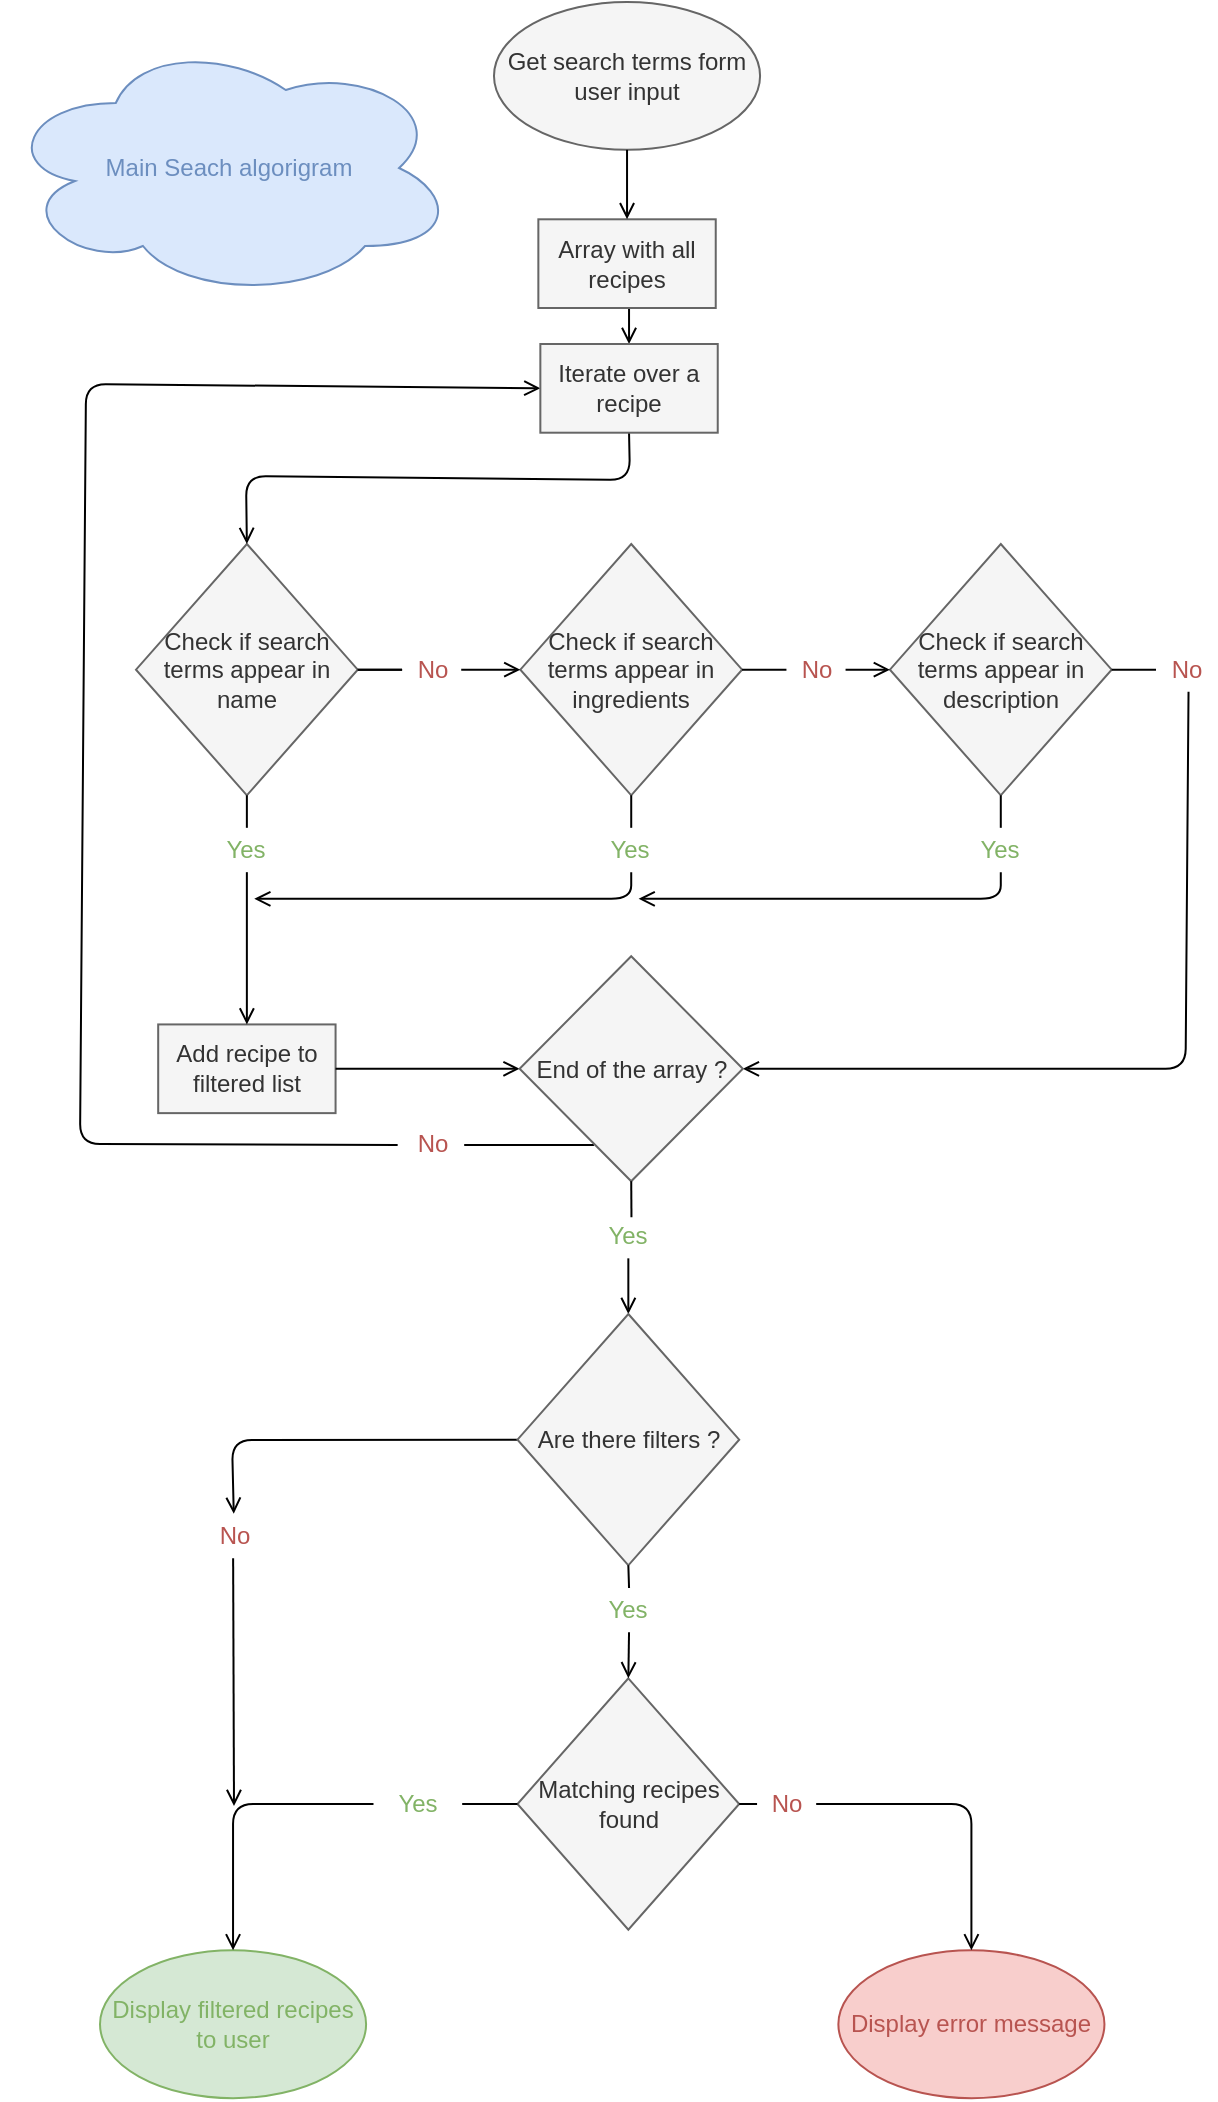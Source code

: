 <mxfile>
    <diagram id="o4fNZJuDy019MxmTEXdE" name="main-search">
        <mxGraphModel dx="1856" dy="1152" grid="0" gridSize="10" guides="1" tooltips="1" connect="1" arrows="1" fold="1" page="1" pageScale="1" pageWidth="850" pageHeight="1100" background="#ffffff" math="0" shadow="0">
            <root>
                <mxCell id="0"/>
                <mxCell id="1" parent="0"/>
                <mxCell id="14" value="Check if search terms appear in name" style="rhombus;whiteSpace=wrap;html=1;fillColor=#f5f5f5;fontColor=#333333;strokeColor=#666666;movable=1;resizable=1;rotatable=1;deletable=1;editable=1;connectable=1;" parent="1" vertex="1">
                    <mxGeometry x="189.001" y="300.998" width="110.87" height="125.652" as="geometry"/>
                </mxCell>
                <mxCell id="29" style="edgeStyle=none;html=1;fontColor=#B85450;entryX=0.5;entryY=0;entryDx=0;entryDy=0;strokeColor=#000000;endArrow=open;endFill=0;movable=1;resizable=1;rotatable=1;deletable=1;editable=1;connectable=1;startArrow=none;exitX=0.5;exitY=1;exitDx=0;exitDy=0;" parent="1" source="106" target="14" edge="1">
                    <mxGeometry relative="1" as="geometry">
                        <mxPoint x="261.175" y="261.435" as="targetPoint"/>
                        <Array as="points">
                            <mxPoint x="436" y="269"/>
                            <mxPoint x="244" y="267"/>
                        </Array>
                        <mxPoint x="429" y="300" as="sourcePoint"/>
                    </mxGeometry>
                </mxCell>
                <mxCell id="35" style="edgeStyle=none;html=1;exitX=0.5;exitY=1;exitDx=0;exitDy=0;fontColor=#B85450;strokeColor=#000000;endArrow=open;endFill=0;movable=1;resizable=1;rotatable=1;deletable=1;editable=1;connectable=1;" parent="1" source="60" edge="1">
                    <mxGeometry relative="1" as="geometry">
                        <mxPoint x="248.132" y="478.389" as="targetPoint"/>
                        <Array as="points">
                            <mxPoint x="436.611" y="478.389"/>
                        </Array>
                    </mxGeometry>
                </mxCell>
                <mxCell id="15" value="Check if search terms appear in ingredients&lt;span style=&quot;color: rgba(0, 0, 0, 0); font-family: monospace; font-size: 0px; text-align: start;&quot;&gt;%3CmxGraphModel%3E%3Croot%3E%3CmxCell%20id%3D%220%22%2F%3E%3CmxCell%20id%3D%221%22%20parent%3D%220%22%2F%3E%3CmxCell%20id%3D%222%22%20value%3D%22Check%20if%20search%20terms%20appear%20in%20title%22%20style%3D%22rhombus%3BwhiteSpace%3Dwrap%3Bhtml%3D1%3BfillColor%3D%23f5f5f5%3BfontColor%3D%23333333%3BstrokeColor%3D%23666666%3B%22%20vertex%3D%221%22%20parent%3D%221%22%3E%3CmxGeometry%20x%3D%22100%22%20y%3D%22300%22%20width%3D%22150%22%20height%3D%22170%22%20as%3D%22geometry%22%2F%3E%3C%2FmxCell%3E%3C%2Froot%3E%3C%2FmxGraphModel%3E&lt;/span&gt;" style="rhombus;whiteSpace=wrap;html=1;fillColor=#f5f5f5;fontColor=#333333;strokeColor=#666666;movable=1;resizable=1;rotatable=1;deletable=1;editable=1;connectable=1;" parent="1" vertex="1">
                    <mxGeometry x="381.176" y="300.998" width="110.87" height="125.652" as="geometry"/>
                </mxCell>
                <mxCell id="36" style="edgeStyle=none;html=1;fontColor=#B85450;strokeColor=#000000;endArrow=open;endFill=0;exitX=0.5;exitY=1;exitDx=0;exitDy=0;movable=1;resizable=1;rotatable=1;deletable=1;editable=1;connectable=1;" parent="1" source="61" edge="1">
                    <mxGeometry relative="1" as="geometry">
                        <mxPoint x="440.307" y="478.389" as="targetPoint"/>
                        <mxPoint x="622.874" y="459.172" as="sourcePoint"/>
                        <Array as="points">
                            <mxPoint x="621.395" y="478.389"/>
                        </Array>
                    </mxGeometry>
                </mxCell>
                <mxCell id="16" value="Check if search terms appear in description&lt;span style=&quot;color: rgba(0, 0, 0, 0); font-family: monospace; font-size: 0px; text-align: start;&quot;&gt;%3CmxGraphModel%3E%3Croot%3E%3CmxCell%20id%3D%220%22%2F%3E%3CmxCell%20id%3D%221%22%20parent%3D%220%22%2F%3E%3CmxCell%20id%3D%222%22%20value%3D%22Check%20if%20search%20terms%20appear%20in%20title%22%20style%3D%22rhombus%3BwhiteSpace%3Dwrap%3Bhtml%3D1%3BfillColor%3D%23f5f5f5%3BfontColor%3D%23333333%3BstrokeColor%3D%23666666%3B%22%20vertex%3D%221%22%20parent%3D%221%22%3E%3CmxGeometry%20x%3D%22100%22%20y%3D%22300%22%20width%3D%22150%22%20height%3D%22170%22%20as%3D%22geometry%22%2F%3E%3C%2FmxCell%3E%3C%2Froot%3E%3C%2FmxGraphModel%3E&lt;/span&gt;" style="rhombus;whiteSpace=wrap;html=1;fillColor=#f5f5f5;fontColor=#333333;strokeColor=#666666;movable=1;resizable=1;rotatable=1;deletable=1;editable=1;connectable=1;" parent="1" vertex="1">
                    <mxGeometry x="565.96" y="300.998" width="110.87" height="125.652" as="geometry"/>
                </mxCell>
                <mxCell id="17" value="Add recipe to filtered list" style="whiteSpace=wrap;html=1;fillColor=#f5f5f5;fontColor=#333333;strokeColor=#666666;movable=1;resizable=1;rotatable=1;deletable=1;editable=1;connectable=1;" parent="1" vertex="1">
                    <mxGeometry x="200.088" y="541.215" width="88.696" height="44.348" as="geometry"/>
                </mxCell>
                <mxCell id="47" value="" style="edgeStyle=none;html=1;exitX=1;exitY=0.5;exitDx=0;exitDy=0;entryX=0;entryY=0.5;entryDx=0;entryDy=0;fontColor=#B85450;endArrow=none;strokeColor=#000000;endFill=0;movable=1;resizable=1;rotatable=1;deletable=1;editable=1;connectable=1;" parent="1" source="15" target="40" edge="1">
                    <mxGeometry relative="1" as="geometry">
                        <mxPoint x="492.047" y="363.824" as="sourcePoint"/>
                        <mxPoint x="565.96" y="363.824" as="targetPoint"/>
                    </mxGeometry>
                </mxCell>
                <mxCell id="40" value="No" style="text;html=1;align=center;verticalAlign=middle;resizable=1;points=[];autosize=1;strokeColor=none;fillColor=none;fontColor=#B85450;movable=1;rotatable=1;deletable=1;editable=1;connectable=1;" parent="1" vertex="1">
                    <mxGeometry x="514.221" y="352.737" width="29.565" height="22.174" as="geometry"/>
                </mxCell>
                <mxCell id="33" style="edgeStyle=none;html=1;exitX=1;exitY=0.5;exitDx=0;exitDy=0;entryX=0;entryY=0.5;entryDx=0;entryDy=0;fontColor=#B85450;startArrow=none;strokeColor=#000000;endArrow=open;endFill=0;movable=1;resizable=1;rotatable=1;deletable=1;editable=1;connectable=1;" parent="1" source="40" target="16" edge="1">
                    <mxGeometry relative="1" as="geometry"/>
                </mxCell>
                <mxCell id="48" value="" style="edgeStyle=none;html=1;exitX=1;exitY=0.5;exitDx=0;exitDy=0;fontColor=#B85450;endArrow=none;strokeColor=#000000;endFill=0;movable=1;resizable=1;rotatable=1;deletable=1;editable=1;connectable=1;" parent="1" source="14" target="39" edge="1">
                    <mxGeometry relative="1" as="geometry">
                        <mxPoint x="299.871" y="363.824" as="sourcePoint"/>
                        <mxPoint x="381.176" y="363.824" as="targetPoint"/>
                    </mxGeometry>
                </mxCell>
                <mxCell id="109" value="" style="edgeStyle=none;html=1;fontColor=#6C8EBF;strokeColor=#000000;endArrow=none;endFill=0;" parent="1" source="39" target="14" edge="1">
                    <mxGeometry relative="1" as="geometry"/>
                </mxCell>
                <mxCell id="39" value="No" style="text;html=1;align=center;verticalAlign=middle;resizable=1;points=[];autosize=1;strokeColor=none;fillColor=none;fontColor=#B85450;movable=1;rotatable=1;deletable=1;editable=1;connectable=1;" parent="1" vertex="1">
                    <mxGeometry x="322.045" y="352.737" width="29.565" height="22.174" as="geometry"/>
                </mxCell>
                <mxCell id="32" style="edgeStyle=none;html=1;exitX=1;exitY=0.5;exitDx=0;exitDy=0;fontColor=#B85450;startArrow=none;strokeColor=#000000;endArrow=open;endFill=0;movable=1;resizable=1;rotatable=1;deletable=1;editable=1;connectable=1;" parent="1" source="39" target="15" edge="1">
                    <mxGeometry relative="1" as="geometry"/>
                </mxCell>
                <mxCell id="54" style="edgeStyle=none;html=1;exitX=0.55;exitY=1;exitDx=0;exitDy=0;entryX=1;entryY=0.5;entryDx=0;entryDy=0;fontColor=#B85450;startArrow=none;exitPerimeter=0;strokeColor=#000000;endArrow=open;endFill=0;movable=1;resizable=1;rotatable=1;deletable=1;editable=1;connectable=1;" parent="1" target="78" edge="1">
                    <mxGeometry relative="1" as="geometry">
                        <mxPoint x="665.743" y="563.389" as="targetPoint"/>
                        <mxPoint x="715.266" y="374.911" as="sourcePoint"/>
                        <Array as="points">
                            <mxPoint x="713.787" y="563.389"/>
                        </Array>
                    </mxGeometry>
                </mxCell>
                <mxCell id="55" value="" style="edgeStyle=none;html=1;exitX=1;exitY=0.5;exitDx=0;exitDy=0;entryX=0;entryY=0.5;entryDx=0;entryDy=0;fontColor=#B85450;endArrow=none;strokeColor=#000000;endFill=0;movable=1;resizable=1;rotatable=1;deletable=1;editable=1;connectable=1;" parent="1" edge="1">
                    <mxGeometry relative="1" as="geometry">
                        <mxPoint x="676.831" y="363.824" as="sourcePoint"/>
                        <mxPoint x="699.005" y="363.824" as="targetPoint"/>
                    </mxGeometry>
                </mxCell>
                <mxCell id="56" value="No" style="text;html=1;align=center;verticalAlign=middle;resizable=1;points=[];autosize=1;strokeColor=none;fillColor=none;fontColor=#B85450;movable=1;rotatable=1;deletable=1;editable=1;connectable=1;" parent="1" vertex="1">
                    <mxGeometry x="699.005" y="352.737" width="29.565" height="22.174" as="geometry"/>
                </mxCell>
                <mxCell id="59" value="Yes" style="text;strokeColor=none;align=center;fillColor=none;html=1;verticalAlign=middle;whiteSpace=wrap;rounded=0;labelBackgroundColor=none;fontColor=#82B366;movable=1;resizable=1;rotatable=1;deletable=1;editable=1;connectable=1;" parent="1" vertex="1">
                    <mxGeometry x="222.262" y="442.911" width="44.348" height="22.174" as="geometry"/>
                </mxCell>
                <mxCell id="64" style="edgeStyle=none;html=1;exitX=0.5;exitY=1;exitDx=0;exitDy=0;entryX=0.5;entryY=0;entryDx=0;entryDy=0;strokeColor=#000000;strokeWidth=1;fontColor=#82B366;endArrow=none;endFill=0;movable=1;resizable=1;rotatable=1;deletable=1;editable=1;connectable=1;" parent="1" source="14" target="59" edge="1">
                    <mxGeometry relative="1" as="geometry"/>
                </mxCell>
                <mxCell id="30" style="edgeStyle=none;html=1;exitX=0.5;exitY=1;exitDx=0;exitDy=0;fontColor=#B85450;strokeColor=#000000;endArrow=open;endFill=0;movable=1;resizable=1;rotatable=1;deletable=1;editable=1;connectable=1;" parent="1" source="59" target="17" edge="1">
                    <mxGeometry relative="1" as="geometry"/>
                </mxCell>
                <mxCell id="60" value="Yes" style="text;strokeColor=none;align=center;fillColor=none;html=1;verticalAlign=middle;whiteSpace=wrap;rounded=0;labelBackgroundColor=none;fontColor=#82B366;movable=1;resizable=1;rotatable=1;deletable=1;editable=1;connectable=1;" parent="1" vertex="1">
                    <mxGeometry x="414.437" y="442.911" width="44.348" height="22.174" as="geometry"/>
                </mxCell>
                <mxCell id="62" style="edgeStyle=none;html=1;exitX=0.5;exitY=1;exitDx=0;exitDy=0;entryX=0.5;entryY=0;entryDx=0;entryDy=0;strokeColor=#000000;strokeWidth=1;fontColor=#82B366;endArrow=none;endFill=0;movable=1;resizable=1;rotatable=1;deletable=1;editable=1;connectable=1;" parent="1" source="15" target="60" edge="1">
                    <mxGeometry relative="1" as="geometry"/>
                </mxCell>
                <mxCell id="61" value="Yes" style="text;strokeColor=none;align=center;fillColor=none;html=1;verticalAlign=middle;whiteSpace=wrap;rounded=0;labelBackgroundColor=none;fontColor=#82B366;movable=1;resizable=1;rotatable=1;deletable=1;editable=1;connectable=1;" parent="1" vertex="1">
                    <mxGeometry x="599.221" y="442.911" width="44.348" height="22.174" as="geometry"/>
                </mxCell>
                <mxCell id="63" style="edgeStyle=none;html=1;exitX=0.5;exitY=1;exitDx=0;exitDy=0;strokeColor=#000000;strokeWidth=1;fontColor=#82B366;endArrow=none;endFill=0;movable=1;resizable=1;rotatable=1;deletable=1;editable=1;connectable=1;" parent="1" source="16" target="61" edge="1">
                    <mxGeometry relative="1" as="geometry"/>
                </mxCell>
                <mxCell id="79" style="edgeStyle=none;html=1;exitX=-0.075;exitY=0.533;exitDx=0;exitDy=0;strokeColor=#000000;strokeWidth=1;fontColor=#000000;endArrow=open;endFill=0;entryX=0;entryY=0.5;entryDx=0;entryDy=0;exitPerimeter=0;movable=1;resizable=1;rotatable=1;deletable=1;editable=1;connectable=1;" parent="1" source="85" target="106" edge="1">
                    <mxGeometry relative="1" as="geometry">
                        <mxPoint x="230.131" y="670.913" as="targetPoint"/>
                        <Array as="points">
                            <mxPoint x="161" y="601"/>
                            <mxPoint x="164" y="221"/>
                        </Array>
                    </mxGeometry>
                </mxCell>
                <mxCell id="72" style="edgeStyle=none;html=1;exitX=1;exitY=0.5;exitDx=0;exitDy=0;entryX=0;entryY=0.5;entryDx=0;entryDy=0;strokeColor=#000000;strokeWidth=1;fontColor=#82B366;endArrow=open;endFill=0;movable=1;resizable=1;rotatable=1;deletable=1;editable=1;connectable=1;" parent="1" source="17" target="78" edge="1">
                    <mxGeometry relative="1" as="geometry">
                        <mxPoint x="393.742" y="639.52" as="targetPoint"/>
                        <Array as="points"/>
                    </mxGeometry>
                </mxCell>
                <mxCell id="85" value="No" style="text;html=1;align=center;verticalAlign=middle;resizable=1;points=[];autosize=1;strokeColor=none;fillColor=none;fontColor=#B85450;movable=1;rotatable=1;deletable=1;editable=1;connectable=1;" parent="1" vertex="1">
                    <mxGeometry x="322.045" y="589.647" width="29.565" height="22.174" as="geometry"/>
                </mxCell>
                <mxCell id="86" style="edgeStyle=none;html=1;exitX=0.333;exitY=0.839;exitDx=0;exitDy=0;entryX=1.05;entryY=0.533;entryDx=0;entryDy=0;entryPerimeter=0;strokeColor=#000000;strokeWidth=1;fontColor=#000000;endArrow=none;endFill=0;exitPerimeter=0;movable=1;resizable=1;rotatable=1;deletable=1;editable=1;connectable=1;" parent="1" source="78" target="85" edge="1">
                    <mxGeometry relative="1" as="geometry"/>
                </mxCell>
                <mxCell id="10" value="&lt;div style=&quot;&quot;&gt;&lt;span style=&quot;background-color: initial;&quot;&gt;Get search terms form user input&lt;/span&gt;&lt;/div&gt;" style="ellipse;whiteSpace=wrap;html=1;fillColor=#f5f5f5;fontColor=#333333;strokeColor=#666666;movable=1;resizable=1;rotatable=1;deletable=1;editable=1;connectable=1;align=center;" parent="1" vertex="1">
                    <mxGeometry x="367.999" y="30" width="133.044" height="73.913" as="geometry"/>
                </mxCell>
                <mxCell id="107" style="edgeStyle=none;html=1;exitX=0.5;exitY=1;exitDx=0;exitDy=0;endArrow=open;endFill=0;strokeColor=#000000;" parent="1" target="106" edge="1">
                    <mxGeometry relative="1" as="geometry">
                        <mxPoint x="435.521" y="161" as="sourcePoint"/>
                    </mxGeometry>
                </mxCell>
                <mxCell id="11" value="Array with all recipes" style="whiteSpace=wrap;html=1;fillColor=#f5f5f5;strokeColor=#666666;fontColor=#333333;movable=1;resizable=1;rotatable=1;deletable=1;editable=1;connectable=1;" parent="1" vertex="1">
                    <mxGeometry x="390.173" y="138.652" width="88.696" height="44.348" as="geometry"/>
                </mxCell>
                <mxCell id="28" style="edgeStyle=none;html=1;exitX=0.5;exitY=1;exitDx=0;exitDy=0;entryX=0.5;entryY=0;entryDx=0;entryDy=0;fontColor=#B85450;strokeColor=#000000;strokeWidth=1;endArrow=open;endFill=0;movable=1;resizable=1;rotatable=1;deletable=1;editable=1;connectable=1;" parent="1" source="10" target="11" edge="1">
                    <mxGeometry relative="1" as="geometry"/>
                </mxCell>
                <mxCell id="106" value="Iterate over a recipe" style="whiteSpace=wrap;html=1;fillColor=#f5f5f5;strokeColor=#666666;fontColor=#333333;movable=1;resizable=1;rotatable=1;deletable=1;editable=1;connectable=1;" parent="1" vertex="1">
                    <mxGeometry x="391.173" y="201.002" width="88.696" height="44.348" as="geometry"/>
                </mxCell>
                <mxCell id="26" value="&lt;div style=&quot;&quot;&gt;&lt;span style=&quot;background-color: initial;&quot;&gt;Display filtered recipes to user&lt;/span&gt;&lt;/div&gt;" style="ellipse;whiteSpace=wrap;html=1;fillColor=#d5e8d4;strokeColor=#82b366;fontColor=#82B366;movable=1;resizable=1;rotatable=1;deletable=1;editable=1;connectable=1;align=center;" parent="1" vertex="1">
                    <mxGeometry x="171.004" y="1004.177" width="133.044" height="73.913" as="geometry"/>
                </mxCell>
                <mxCell id="27" value="&lt;div style=&quot;text-align: justify;&quot;&gt;&lt;span style=&quot;background-color: initial;&quot;&gt;Display error message&lt;/span&gt;&lt;/div&gt;" style="ellipse;whiteSpace=wrap;html=1;fillColor=#f8cecc;strokeColor=#b85450;fontColor=#B85450;movable=1;resizable=1;rotatable=1;deletable=1;editable=1;connectable=1;" parent="1" vertex="1">
                    <mxGeometry x="540.183" y="1004.177" width="133.044" height="73.913" as="geometry"/>
                </mxCell>
                <mxCell id="69" style="edgeStyle=none;html=1;exitX=0;exitY=0.5;exitDx=0;exitDy=0;strokeColor=#000000;strokeWidth=1;fontColor=#82B366;endArrow=open;endFill=0;entryX=0.5;entryY=0;entryDx=0;entryDy=0;startArrow=none;movable=1;resizable=1;rotatable=1;deletable=1;editable=1;connectable=1;" parent="1" source="92" target="26" edge="1">
                    <mxGeometry relative="1" as="geometry">
                        <Array as="points">
                            <mxPoint x="237.526" y="931.003"/>
                        </Array>
                    </mxGeometry>
                </mxCell>
                <mxCell id="91" style="edgeStyle=none;html=1;exitX=1;exitY=0.5;exitDx=0;exitDy=0;entryX=0.5;entryY=0;entryDx=0;entryDy=0;strokeColor=#000000;strokeWidth=1;fontColor=#000000;endArrow=open;endFill=0;startArrow=none;movable=1;resizable=1;rotatable=1;deletable=1;editable=1;connectable=1;" parent="1" source="94" target="27" edge="1">
                    <mxGeometry relative="1" as="geometry">
                        <Array as="points">
                            <mxPoint x="606.705" y="931.003"/>
                        </Array>
                    </mxGeometry>
                </mxCell>
                <mxCell id="67" value="Matching recipes found" style="rhombus;whiteSpace=wrap;html=1;fillColor=#f5f5f5;fontColor=#333333;strokeColor=#666666;movable=1;resizable=1;rotatable=1;deletable=1;editable=1;connectable=1;" parent="1" vertex="1">
                    <mxGeometry x="379.736" y="868.177" width="110.87" height="125.652" as="geometry"/>
                </mxCell>
                <mxCell id="78" value="&lt;div style=&quot;line-height: 100%;&quot;&gt;&lt;span style=&quot;background-color: initial;&quot;&gt;End of the array ?&lt;/span&gt;&lt;/div&gt;" style="rhombus;whiteSpace=wrap;html=1;fillColor=#f5f5f5;fontColor=#333333;strokeColor=#666666;align=center;movable=1;resizable=1;rotatable=1;deletable=1;editable=1;connectable=1;" parent="1" vertex="1">
                    <mxGeometry x="380.8" y="507.13" width="111.62" height="112.52" as="geometry"/>
                </mxCell>
                <mxCell id="120" style="edgeStyle=none;html=1;exitX=0.5;exitY=1;exitDx=0;exitDy=0;entryX=0.5;entryY=0;entryDx=0;entryDy=0;strokeColor=#000000;endArrow=open;endFill=0;" parent="1" source="87" edge="1">
                    <mxGeometry relative="1" as="geometry">
                        <mxPoint x="435.171" y="685.996" as="targetPoint"/>
                    </mxGeometry>
                </mxCell>
                <mxCell id="87" value="Yes" style="text;strokeColor=none;align=center;fillColor=none;html=1;verticalAlign=middle;whiteSpace=wrap;rounded=0;labelBackgroundColor=none;fontColor=#82B366;movable=1;resizable=1;rotatable=1;deletable=1;editable=1;connectable=1;" parent="1" vertex="1">
                    <mxGeometry x="412.997" y="635.995" width="44.348" height="22.174" as="geometry"/>
                </mxCell>
                <mxCell id="93" value="" style="edgeStyle=none;html=1;exitX=0;exitY=0.5;exitDx=0;exitDy=0;strokeColor=#000000;strokeWidth=1;fontColor=#82B366;endArrow=none;endFill=0;entryX=1;entryY=0.5;entryDx=0;entryDy=0;movable=1;resizable=1;rotatable=1;deletable=1;editable=1;connectable=1;" parent="1" source="67" target="92" edge="1">
                    <mxGeometry relative="1" as="geometry">
                        <mxPoint x="366.856" y="931.003" as="sourcePoint"/>
                        <mxPoint x="229.746" y="1004.177" as="targetPoint"/>
                        <Array as="points"/>
                    </mxGeometry>
                </mxCell>
                <mxCell id="92" value="Yes" style="text;strokeColor=none;align=center;fillColor=none;html=1;verticalAlign=middle;whiteSpace=wrap;rounded=0;labelBackgroundColor=none;fontColor=#82B366;movable=1;resizable=1;rotatable=1;deletable=1;editable=1;connectable=1;" parent="1" vertex="1">
                    <mxGeometry x="307.744" y="919.916" width="44.348" height="22.174" as="geometry"/>
                </mxCell>
                <mxCell id="95" value="" style="edgeStyle=none;html=1;exitX=1;exitY=0.5;exitDx=0;exitDy=0;entryX=0;entryY=0.5;entryDx=0;entryDy=0;strokeColor=#000000;strokeWidth=1;fontColor=#000000;endArrow=none;endFill=0;entryPerimeter=0;movable=1;resizable=1;rotatable=1;deletable=1;editable=1;connectable=1;" parent="1" source="67" target="94" edge="1">
                    <mxGeometry relative="1" as="geometry">
                        <mxPoint x="477.726" y="931.003" as="sourcePoint"/>
                        <mxPoint x="606.705" y="1004.177" as="targetPoint"/>
                        <Array as="points"/>
                    </mxGeometry>
                </mxCell>
                <mxCell id="94" value="No" style="text;html=1;align=center;verticalAlign=middle;resizable=1;points=[];autosize=1;strokeColor=none;fillColor=none;fontColor=#B85450;movable=1;rotatable=1;deletable=1;editable=1;connectable=1;" parent="1" vertex="1">
                    <mxGeometry x="499.531" y="919.916" width="29.565" height="22.174" as="geometry"/>
                </mxCell>
                <mxCell id="88" value="" style="edgeStyle=none;html=1;strokeColor=#000000;strokeWidth=1;fontColor=#000000;endArrow=none;endFill=0;exitX=0.5;exitY=1;exitDx=0;exitDy=0;movable=1;resizable=1;rotatable=1;deletable=1;editable=1;connectable=1;" parent="1" source="78" edge="1">
                    <mxGeometry relative="1" as="geometry">
                        <mxPoint x="601.507" y="1329.218" as="sourcePoint"/>
                        <mxPoint x="436.74" y="637.65" as="targetPoint"/>
                        <Array as="points"/>
                    </mxGeometry>
                </mxCell>
                <mxCell id="108" value="Main Seach algorigram" style="ellipse;shape=cloud;whiteSpace=wrap;html=1;fillColor=#dae8fc;strokeColor=#6C8EBF;fontColor=#6C8EBF;" parent="1" vertex="1">
                    <mxGeometry x="122.22" y="48" width="226.65" height="130" as="geometry"/>
                </mxCell>
                <mxCell id="117" value="" style="edgeStyle=none;html=1;strokeColor=#000000;strokeWidth=1;fontColor=#000000;endArrow=open;endFill=0;movable=1;resizable=1;rotatable=1;deletable=1;editable=1;connectable=1;exitX=0;exitY=0.5;exitDx=0;exitDy=0;entryX=0.51;entryY=-0.006;entryDx=0;entryDy=0;entryPerimeter=0;" parent="1" source="121" target="118" edge="1">
                    <mxGeometry relative="1" as="geometry">
                        <mxPoint x="395.171" y="725.996" as="sourcePoint"/>
                        <mxPoint x="239" y="784" as="targetPoint"/>
                        <Array as="points">
                            <mxPoint x="237" y="749"/>
                        </Array>
                    </mxGeometry>
                </mxCell>
                <mxCell id="128" style="edgeStyle=none;html=1;strokeColor=#000000;endArrow=open;endFill=0;" parent="1" source="118" edge="1">
                    <mxGeometry relative="1" as="geometry">
                        <mxPoint x="238" y="932" as="targetPoint"/>
                    </mxGeometry>
                </mxCell>
                <mxCell id="118" value="No" style="text;html=1;align=center;verticalAlign=middle;resizable=1;points=[];autosize=1;strokeColor=none;fillColor=none;fontColor=#B85450;movable=1;rotatable=1;deletable=1;editable=1;connectable=1;" parent="1" vertex="1">
                    <mxGeometry x="219.59" y="786" width="35.87" height="22.17" as="geometry"/>
                </mxCell>
                <mxCell id="121" value="Are there filters ?" style="rhombus;whiteSpace=wrap;html=1;fillColor=#f5f5f5;fontColor=#333333;strokeColor=#666666;movable=1;resizable=1;rotatable=1;deletable=1;editable=1;connectable=1;" parent="1" vertex="1">
                    <mxGeometry x="379.736" y="685.997" width="110.87" height="125.652" as="geometry"/>
                </mxCell>
                <mxCell id="125" style="edgeStyle=none;html=1;exitX=0.5;exitY=1;exitDx=0;exitDy=0;entryX=0.5;entryY=0;entryDx=0;entryDy=0;strokeColor=#000000;endArrow=open;endFill=0;" parent="1" source="126" target="67" edge="1">
                    <mxGeometry relative="1" as="geometry">
                        <mxPoint x="435.171" y="847.996" as="targetPoint"/>
                        <mxPoint x="435.171" y="820.169" as="sourcePoint"/>
                    </mxGeometry>
                </mxCell>
                <mxCell id="126" value="Yes" style="text;strokeColor=none;align=center;fillColor=none;html=1;verticalAlign=middle;whiteSpace=wrap;rounded=0;labelBackgroundColor=none;fontColor=#82B366;movable=1;resizable=1;rotatable=1;deletable=1;editable=1;connectable=1;" parent="1" vertex="1">
                    <mxGeometry x="413.347" y="822.995" width="44.348" height="22.174" as="geometry"/>
                </mxCell>
                <mxCell id="127" value="" style="edgeStyle=none;html=1;strokeColor=#000000;strokeWidth=1;fontColor=#000000;endArrow=none;endFill=0;movable=1;resizable=1;rotatable=1;deletable=1;editable=1;connectable=1;entryX=0.5;entryY=0;entryDx=0;entryDy=0;exitX=0.5;exitY=1;exitDx=0;exitDy=0;" parent="1" source="121" target="126" edge="1">
                    <mxGeometry relative="1" as="geometry">
                        <mxPoint x="509.22" y="857" as="sourcePoint"/>
                        <mxPoint x="664.22" y="933.65" as="targetPoint"/>
                        <Array as="points"/>
                    </mxGeometry>
                </mxCell>
            </root>
        </mxGraphModel>
    </diagram>
    <diagram id="LX7jxYEb-T3t0w-CNYBz" name="filter-search">
        <mxGraphModel dx="1061" dy="658" grid="0" gridSize="10" guides="1" tooltips="1" connect="1" arrows="1" fold="1" page="1" pageScale="1" pageWidth="850" pageHeight="1100" background="#ffffff" math="0" shadow="0">
            <root>
                <mxCell id="0"/>
                <mxCell id="1" parent="0"/>
                <mxCell id="vNDxkqjbwoTXPBA6nbhG-1" value="User add a filter" style="ellipse;whiteSpace=wrap;html=1;fillColor=#f5f5f5;fontColor=#333333;strokeColor=#666666;" parent="1" vertex="1">
                    <mxGeometry x="360" y="21" width="130" height="80" as="geometry"/>
                </mxCell>
                <mxCell id="vNDxkqjbwoTXPBA6nbhG-2" value="" style="edgeStyle=none;html=1;fillColor=#f5f5f5;strokeColor=#666666;endArrow=open;endFill=0;" parent="1" source="vNDxkqjbwoTXPBA6nbhG-1" target="vNDxkqjbwoTXPBA6nbhG-3" edge="1">
                    <mxGeometry relative="1" as="geometry"/>
                </mxCell>
                <mxCell id="vNDxkqjbwoTXPBA6nbhG-3" value="add filter's name to ActiveFilter list" style="whiteSpace=wrap;html=1;fillColor=#f5f5f5;fontColor=#333333;strokeColor=#666666;" parent="1" vertex="1">
                    <mxGeometry x="365" y="189" width="120" height="60" as="geometry"/>
                </mxCell>
                <mxCell id="vNDxkqjbwoTXPBA6nbhG-5" value="" style="edgeStyle=none;html=1;fillColor=#f5f5f5;strokeColor=#666666;entryX=0.5;entryY=0;entryDx=0;entryDy=0;endArrow=open;endFill=0;" parent="1" source="vNDxkqjbwoTXPBA6nbhG-3" target="iC803NGoUbUvjdcMWfK--1" edge="1">
                    <mxGeometry relative="1" as="geometry">
                        <mxPoint x="425" y="319" as="targetPoint"/>
                    </mxGeometry>
                </mxCell>
                <mxCell id="vNDxkqjbwoTXPBA6nbhG-6" value="update filtered list with RecipesIndex" style="whiteSpace=wrap;html=1;fillColor=#f5f5f5;fontColor=#333333;strokeColor=#666666;" parent="1" vertex="1">
                    <mxGeometry x="145.47" y="344" width="120" height="60" as="geometry"/>
                </mxCell>
                <mxCell id="vNDxkqjbwoTXPBA6nbhG-8" value="" style="edgeStyle=none;html=1;startArrow=none;fillColor=#f5f5f5;strokeColor=#666666;entryX=0;entryY=0.5;entryDx=0;entryDy=0;endArrow=open;endFill=0;" parent="1" source="vNDxkqjbwoTXPBA6nbhG-20" target="My3xJFoGfJULR12Hbcf3-2" edge="1">
                    <mxGeometry relative="1" as="geometry">
                        <mxPoint x="721.078" y="383.922" as="targetPoint"/>
                    </mxGeometry>
                </mxCell>
                <mxCell id="vNDxkqjbwoTXPBA6nbhG-10" value="" style="edgeStyle=none;html=1;fillColor=#f5f5f5;strokeColor=#666666;entryX=0.5;entryY=0;entryDx=0;entryDy=0;endArrow=open;endFill=0;" parent="1" source="vNDxkqjbwoTXPBA6nbhG-6" target="CuGu9eDKGy4HbpvhZk4V-1" edge="1">
                    <mxGeometry relative="1" as="geometry">
                        <mxPoint x="151.363" y="447.166" as="targetPoint"/>
                    </mxGeometry>
                </mxCell>
                <mxCell id="vNDxkqjbwoTXPBA6nbhG-11" style="edgeStyle=none;html=1;exitX=0;exitY=0.5;exitDx=0;exitDy=0;entryX=1;entryY=0.5;entryDx=0;entryDy=0;fillColor=#f5f5f5;strokeColor=#666666;endArrow=open;endFill=0;" parent="1" source="vNDxkqjbwoTXPBA6nbhG-12" target="CuGu9eDKGy4HbpvhZk4V-1" edge="1">
                    <mxGeometry relative="1" as="geometry">
                        <mxPoint x="195.0" y="487" as="targetPoint"/>
                    </mxGeometry>
                </mxCell>
                <mxCell id="vNDxkqjbwoTXPBA6nbhG-12" value="upadate filtered list with commun ids" style="whiteSpace=wrap;html=1;fillColor=#f5f5f5;fontColor=#333333;strokeColor=#666666;" parent="1" vertex="1">
                    <mxGeometry x="480.62" y="520" width="120" height="60" as="geometry"/>
                </mxCell>
                <mxCell id="vNDxkqjbwoTXPBA6nbhG-16" value="&lt;font color=&quot;#b85450&quot;&gt;No&lt;/font&gt;" style="text;align=center;fillColor=none;html=1;verticalAlign=middle;whiteSpace=wrap;rounded=0;" parent="1" vertex="1">
                    <mxGeometry x="287" y="360.26" width="60" height="30" as="geometry"/>
                </mxCell>
                <mxCell id="vNDxkqjbwoTXPBA6nbhG-17" style="edgeStyle=none;html=1;exitX=0;exitY=0.5;exitDx=0;exitDy=0;endArrow=none;endFill=0;fillColor=#f5f5f5;strokeColor=#666666;" parent="1" source="iC803NGoUbUvjdcMWfK--1" target="vNDxkqjbwoTXPBA6nbhG-16" edge="1">
                    <mxGeometry relative="1" as="geometry">
                        <mxPoint x="360" y="377" as="sourcePoint"/>
                    </mxGeometry>
                </mxCell>
                <mxCell id="vNDxkqjbwoTXPBA6nbhG-18" value="" style="edgeStyle=none;html=1;exitX=0;exitY=0.5;exitDx=0;exitDy=0;fillColor=#f5f5f5;strokeColor=#666666;endArrow=open;endFill=0;" parent="1" source="vNDxkqjbwoTXPBA6nbhG-16" target="vNDxkqjbwoTXPBA6nbhG-6" edge="1">
                    <mxGeometry relative="1" as="geometry"/>
                </mxCell>
                <mxCell id="vNDxkqjbwoTXPBA6nbhG-19" value="" style="edgeStyle=none;html=1;endArrow=none;fillColor=#f5f5f5;strokeColor=#666666;exitX=1;exitY=0.5;exitDx=0;exitDy=0;" parent="1" source="iC803NGoUbUvjdcMWfK--1" target="vNDxkqjbwoTXPBA6nbhG-20" edge="1">
                    <mxGeometry relative="1" as="geometry">
                        <mxPoint x="482" y="376" as="sourcePoint"/>
                        <mxPoint x="597" y="374" as="targetPoint"/>
                    </mxGeometry>
                </mxCell>
                <mxCell id="vNDxkqjbwoTXPBA6nbhG-20" value="&lt;font color=&quot;#82b366&quot;&gt;Yes&lt;/font&gt;" style="text;align=center;fillColor=none;html=1;verticalAlign=middle;whiteSpace=wrap;rounded=0;" parent="1" vertex="1">
                    <mxGeometry x="506" y="359" width="60" height="30" as="geometry"/>
                </mxCell>
                <mxCell id="O9l_AVx6Xd8Wifvf8dnQ-1" value="Search by filters" style="ellipse;shape=cloud;whiteSpace=wrap;html=1;fillColor=#dae8fc;strokeColor=#6C8EBF;fontColor=#6C8EBF;" vertex="1" parent="1">
                    <mxGeometry x="75" y="48" width="226.65" height="130" as="geometry"/>
                </mxCell>
                <mxCell id="iC803NGoUbUvjdcMWfK--1" value="&lt;div style=&quot;line-height: 100%;&quot;&gt;&lt;span style=&quot;background-color: initial;&quot;&gt;Recipes already filtered ?&lt;/span&gt;&lt;/div&gt;" style="rhombus;whiteSpace=wrap;html=1;fillColor=#f5f5f5;fontColor=#333333;strokeColor=#666666;align=center;movable=1;resizable=1;rotatable=1;deletable=1;editable=1;connectable=1;" vertex="1" parent="1">
                    <mxGeometry x="369" y="319" width="111.62" height="112.52" as="geometry"/>
                </mxCell>
                <mxCell id="CuGu9eDKGy4HbpvhZk4V-1" value="&lt;div style=&quot;&quot;&gt;&lt;span style=&quot;background-color: initial;&quot;&gt;Display filtered recipes to user&lt;/span&gt;&lt;/div&gt;" style="ellipse;whiteSpace=wrap;html=1;fillColor=#d5e8d4;strokeColor=#82b366;fontColor=#82B366;movable=1;resizable=1;rotatable=1;deletable=1;editable=1;connectable=1;align=center;" vertex="1" parent="1">
                    <mxGeometry x="138.944" y="512.997" width="133.044" height="73.913" as="geometry"/>
                </mxCell>
                <mxCell id="My3xJFoGfJULR12Hbcf3-1" value="&lt;div style=&quot;text-align: justify;&quot;&gt;&lt;span style=&quot;background-color: initial;&quot;&gt;Display error message&lt;/span&gt;&lt;/div&gt;" style="ellipse;whiteSpace=wrap;html=1;fillColor=#f8cecc;strokeColor=#b85450;fontColor=#B85450;movable=1;resizable=1;rotatable=1;deletable=1;editable=1;connectable=1;" vertex="1" parent="1">
                    <mxGeometry x="693.473" y="512.997" width="133.044" height="73.913" as="geometry"/>
                </mxCell>
                <mxCell id="My3xJFoGfJULR12Hbcf3-2" value="&lt;div style=&quot;line-height: 100%;&quot;&gt;&lt;span style=&quot;background-color: initial;&quot;&gt;Is there communs ids ?&lt;/span&gt;&lt;/div&gt;" style="rhombus;whiteSpace=wrap;html=1;fillColor=#f5f5f5;fontColor=#333333;strokeColor=#666666;align=center;movable=1;resizable=1;rotatable=1;deletable=1;editable=1;connectable=1;" vertex="1" parent="1">
                    <mxGeometry x="592" y="317.74" width="111.62" height="112.52" as="geometry"/>
                </mxCell>
                <mxCell id="My3xJFoGfJULR12Hbcf3-3" value="" style="edgeStyle=none;html=1;startArrow=none;fillColor=#f5f5f5;strokeColor=#666666;entryX=0.5;entryY=0;entryDx=0;entryDy=0;endArrow=open;endFill=0;" edge="1" parent="1" source="My3xJFoGfJULR12Hbcf3-5" target="My3xJFoGfJULR12Hbcf3-1">
                    <mxGeometry relative="1" as="geometry">
                        <mxPoint x="859.38" y="367" as="targetPoint"/>
                    </mxGeometry>
                </mxCell>
                <mxCell id="My3xJFoGfJULR12Hbcf3-4" value="" style="edgeStyle=none;html=1;endArrow=none;fillColor=#f5f5f5;strokeColor=#666666;exitX=1;exitY=0.5;exitDx=0;exitDy=0;" edge="1" parent="1" target="My3xJFoGfJULR12Hbcf3-5" source="My3xJFoGfJULR12Hbcf3-2">
                    <mxGeometry relative="1" as="geometry">
                        <mxPoint x="748.0" y="368.26" as="sourcePoint"/>
                        <mxPoint x="864.38" y="367" as="targetPoint"/>
                    </mxGeometry>
                </mxCell>
                <mxCell id="My3xJFoGfJULR12Hbcf3-5" value="&lt;font color=&quot;#b85450&quot;&gt;No&lt;/font&gt;" style="text;align=center;fillColor=none;html=1;verticalAlign=middle;whiteSpace=wrap;rounded=0;" vertex="1" parent="1">
                    <mxGeometry x="730" y="359" width="60" height="30" as="geometry"/>
                </mxCell>
                <mxCell id="My3xJFoGfJULR12Hbcf3-6" value="" style="edgeStyle=none;html=1;startArrow=none;fillColor=#f5f5f5;strokeColor=#666666;entryX=1;entryY=0.5;entryDx=0;entryDy=0;endArrow=open;endFill=0;exitX=0.5;exitY=1;exitDx=0;exitDy=0;" edge="1" parent="1" source="My3xJFoGfJULR12Hbcf3-8" target="vNDxkqjbwoTXPBA6nbhG-12">
                    <mxGeometry relative="1" as="geometry">
                        <mxPoint x="681.38" y="515" as="targetPoint"/>
                        <Array as="points">
                            <mxPoint x="650" y="550"/>
                        </Array>
                    </mxGeometry>
                </mxCell>
                <mxCell id="My3xJFoGfJULR12Hbcf3-7" value="" style="edgeStyle=none;html=1;endArrow=none;fillColor=#f5f5f5;strokeColor=#666666;exitX=0.5;exitY=1;exitDx=0;exitDy=0;entryX=0.5;entryY=0;entryDx=0;entryDy=0;" edge="1" parent="1" target="My3xJFoGfJULR12Hbcf3-8" source="My3xJFoGfJULR12Hbcf3-2">
                    <mxGeometry relative="1" as="geometry">
                        <mxPoint x="570.0" y="516.26" as="sourcePoint"/>
                        <mxPoint x="686.38" y="515" as="targetPoint"/>
                    </mxGeometry>
                </mxCell>
                <mxCell id="My3xJFoGfJULR12Hbcf3-8" value="&lt;font color=&quot;#82b366&quot;&gt;Yes&lt;/font&gt;" style="text;align=center;fillColor=none;html=1;verticalAlign=middle;whiteSpace=wrap;rounded=0;" vertex="1" parent="1">
                    <mxGeometry x="617.81" y="466" width="60" height="30" as="geometry"/>
                </mxCell>
            </root>
        </mxGraphModel>
    </diagram>
</mxfile>